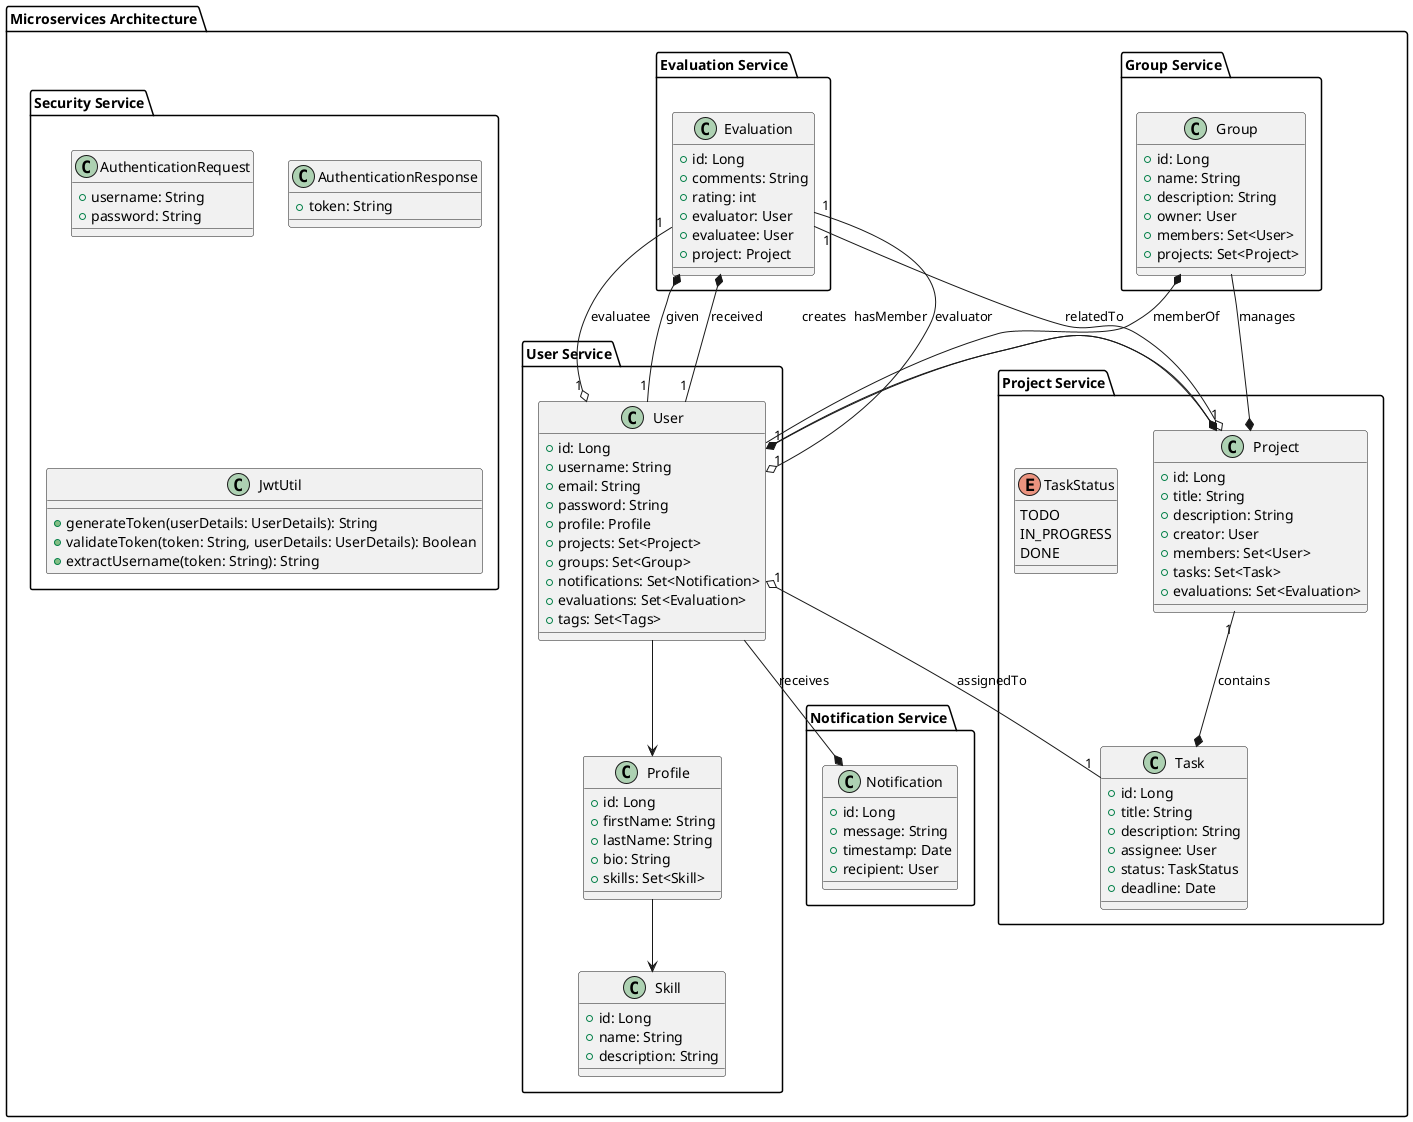 @startuml

package "Microservices Architecture" {

    package "User Service" {
        class User {
            + id: Long
            + username: String
            + email: String
            + password: String
            + profile: Profile
            + projects: Set<Project>
            + groups: Set<Group>
            + notifications: Set<Notification>
            + evaluations: Set<Evaluation>
            + tags: Set<Tags>
        }

        class Profile {
            + id: Long
            + firstName: String
            + lastName: String
            + bio: String
            + skills: Set<Skill>
        }

        class Skill {
            + id: Long
            + name: String
            + description: String
        }
    }

    package "Project Service" {
        class Project {
            + id: Long
            + title: String
            + description: String
            + creator: User
            + members: Set<User>
            + tasks: Set<Task>
            + evaluations: Set<Evaluation>
        }

        class Task {
            + id: Long
            + title: String
            + description: String
            + assignee: User
            + status: TaskStatus
            + deadline: Date
        }

        enum TaskStatus {
            TODO
            IN_PROGRESS
            DONE
        }
    }

    package "Group Service" {
        class Group {
            + id: Long
            + name: String
            + description: String
            + owner: User
            + members: Set<User>
            + projects: Set<Project>
        }
    }

    package "Notification Service" {
        class Notification {
            + id: Long
            + message: String
            + timestamp: Date
            + recipient: User
        }
    }

    package "Evaluation Service" {
        class Evaluation {
            + id: Long
            + comments: String
            + rating: int
            + evaluator: User
            + evaluatee: User
            + project: Project
        }
    }

    package "Security Service" {
        class AuthenticationRequest {
            + username: String
            + password: String
        }

        class AuthenticationResponse {
            + token: String
        }

        class JwtUtil {
            + generateToken(userDetails: UserDetails): String
            + validateToken(token: String, userDetails: UserDetails): Boolean
            + extractUsername(token: String): String
        }
    }
}

User --> Profile
Profile --> Skill
User "1" --* Project : creates
User --* Group : memberOf
User --* Notification : receives
User "1" --* Evaluation : given
User "1" --* Evaluation : received
Project --* User : hasMember
Project "1" --* Task : contains
Task "1" --o "1" User : assignedTo
Group --* Project : manages
Evaluation "1" --o "1" User : evaluator
Evaluation "1" --o "1" User : evaluatee
Evaluation "1" --o "1" Project : relatedTo

@enduml